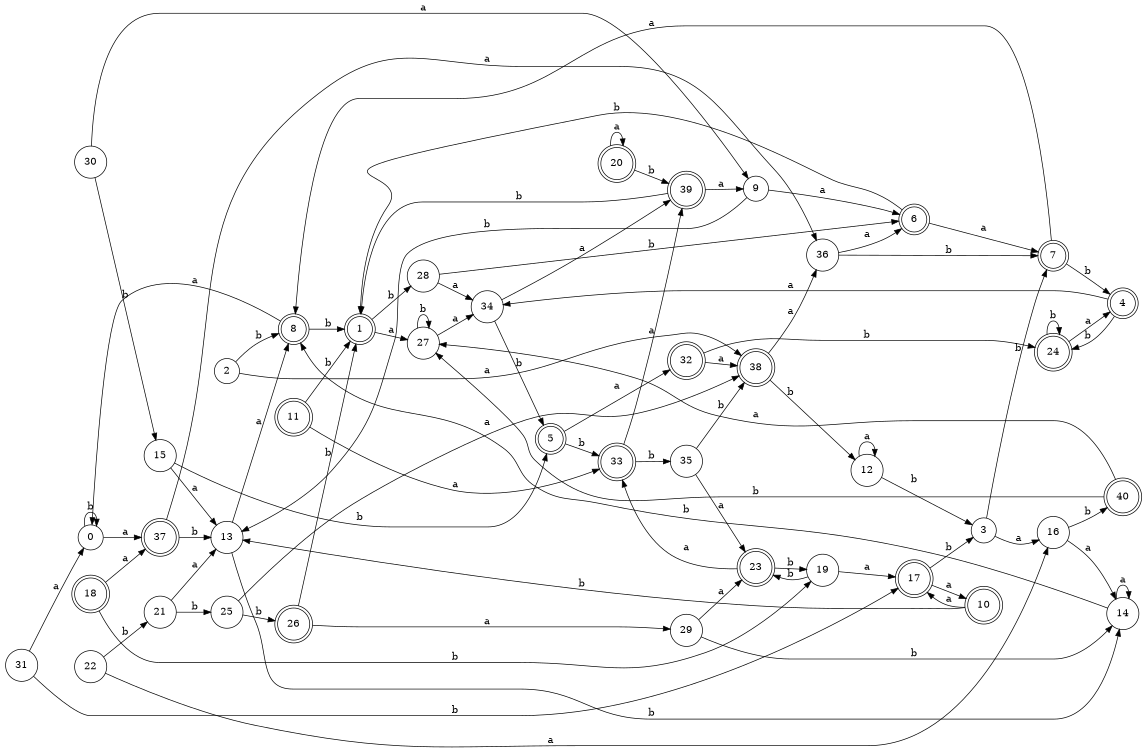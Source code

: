 digraph n33_6 {
__start0 [label="" shape="none"];

rankdir=LR;
size="8,5";

s0 [style="filled", color="black", fillcolor="white" shape="circle", label="0"];
s1 [style="rounded,filled", color="black", fillcolor="white" shape="doublecircle", label="1"];
s2 [style="filled", color="black", fillcolor="white" shape="circle", label="2"];
s3 [style="filled", color="black", fillcolor="white" shape="circle", label="3"];
s4 [style="rounded,filled", color="black", fillcolor="white" shape="doublecircle", label="4"];
s5 [style="rounded,filled", color="black", fillcolor="white" shape="doublecircle", label="5"];
s6 [style="rounded,filled", color="black", fillcolor="white" shape="doublecircle", label="6"];
s7 [style="rounded,filled", color="black", fillcolor="white" shape="doublecircle", label="7"];
s8 [style="rounded,filled", color="black", fillcolor="white" shape="doublecircle", label="8"];
s9 [style="filled", color="black", fillcolor="white" shape="circle", label="9"];
s10 [style="rounded,filled", color="black", fillcolor="white" shape="doublecircle", label="10"];
s11 [style="rounded,filled", color="black", fillcolor="white" shape="doublecircle", label="11"];
s12 [style="filled", color="black", fillcolor="white" shape="circle", label="12"];
s13 [style="filled", color="black", fillcolor="white" shape="circle", label="13"];
s14 [style="filled", color="black", fillcolor="white" shape="circle", label="14"];
s15 [style="filled", color="black", fillcolor="white" shape="circle", label="15"];
s16 [style="filled", color="black", fillcolor="white" shape="circle", label="16"];
s17 [style="rounded,filled", color="black", fillcolor="white" shape="doublecircle", label="17"];
s18 [style="rounded,filled", color="black", fillcolor="white" shape="doublecircle", label="18"];
s19 [style="filled", color="black", fillcolor="white" shape="circle", label="19"];
s20 [style="rounded,filled", color="black", fillcolor="white" shape="doublecircle", label="20"];
s21 [style="filled", color="black", fillcolor="white" shape="circle", label="21"];
s22 [style="filled", color="black", fillcolor="white" shape="circle", label="22"];
s23 [style="rounded,filled", color="black", fillcolor="white" shape="doublecircle", label="23"];
s24 [style="rounded,filled", color="black", fillcolor="white" shape="doublecircle", label="24"];
s25 [style="filled", color="black", fillcolor="white" shape="circle", label="25"];
s26 [style="rounded,filled", color="black", fillcolor="white" shape="doublecircle", label="26"];
s27 [style="filled", color="black", fillcolor="white" shape="circle", label="27"];
s28 [style="filled", color="black", fillcolor="white" shape="circle", label="28"];
s29 [style="filled", color="black", fillcolor="white" shape="circle", label="29"];
s30 [style="filled", color="black", fillcolor="white" shape="circle", label="30"];
s31 [style="filled", color="black", fillcolor="white" shape="circle", label="31"];
s32 [style="rounded,filled", color="black", fillcolor="white" shape="doublecircle", label="32"];
s33 [style="rounded,filled", color="black", fillcolor="white" shape="doublecircle", label="33"];
s34 [style="filled", color="black", fillcolor="white" shape="circle", label="34"];
s35 [style="filled", color="black", fillcolor="white" shape="circle", label="35"];
s36 [style="filled", color="black", fillcolor="white" shape="circle", label="36"];
s37 [style="rounded,filled", color="black", fillcolor="white" shape="doublecircle", label="37"];
s38 [style="rounded,filled", color="black", fillcolor="white" shape="doublecircle", label="38"];
s39 [style="rounded,filled", color="black", fillcolor="white" shape="doublecircle", label="39"];
s40 [style="rounded,filled", color="black", fillcolor="white" shape="doublecircle", label="40"];
s0 -> s37 [label="a"];
s0 -> s0 [label="b"];
s1 -> s27 [label="a"];
s1 -> s28 [label="b"];
s2 -> s38 [label="a"];
s2 -> s8 [label="b"];
s3 -> s16 [label="a"];
s3 -> s7 [label="b"];
s4 -> s34 [label="a"];
s4 -> s24 [label="b"];
s5 -> s32 [label="a"];
s5 -> s33 [label="b"];
s6 -> s7 [label="a"];
s6 -> s1 [label="b"];
s7 -> s8 [label="a"];
s7 -> s4 [label="b"];
s8 -> s0 [label="a"];
s8 -> s1 [label="b"];
s9 -> s6 [label="a"];
s9 -> s13 [label="b"];
s10 -> s17 [label="a"];
s10 -> s13 [label="b"];
s11 -> s33 [label="a"];
s11 -> s1 [label="b"];
s12 -> s12 [label="a"];
s12 -> s3 [label="b"];
s13 -> s8 [label="a"];
s13 -> s14 [label="b"];
s14 -> s14 [label="a"];
s14 -> s8 [label="b"];
s15 -> s13 [label="a"];
s15 -> s5 [label="b"];
s16 -> s14 [label="a"];
s16 -> s40 [label="b"];
s17 -> s10 [label="a"];
s17 -> s3 [label="b"];
s18 -> s37 [label="a"];
s18 -> s19 [label="b"];
s19 -> s17 [label="a"];
s19 -> s23 [label="b"];
s20 -> s20 [label="a"];
s20 -> s39 [label="b"];
s21 -> s13 [label="a"];
s21 -> s25 [label="b"];
s22 -> s16 [label="a"];
s22 -> s21 [label="b"];
s23 -> s33 [label="a"];
s23 -> s19 [label="b"];
s24 -> s4 [label="a"];
s24 -> s24 [label="b"];
s25 -> s38 [label="a"];
s25 -> s26 [label="b"];
s26 -> s29 [label="a"];
s26 -> s1 [label="b"];
s27 -> s34 [label="a"];
s27 -> s27 [label="b"];
s28 -> s34 [label="a"];
s28 -> s6 [label="b"];
s29 -> s23 [label="a"];
s29 -> s14 [label="b"];
s30 -> s9 [label="a"];
s30 -> s15 [label="b"];
s31 -> s0 [label="a"];
s31 -> s17 [label="b"];
s32 -> s38 [label="a"];
s32 -> s24 [label="b"];
s33 -> s39 [label="a"];
s33 -> s35 [label="b"];
s34 -> s39 [label="a"];
s34 -> s5 [label="b"];
s35 -> s23 [label="a"];
s35 -> s38 [label="b"];
s36 -> s6 [label="a"];
s36 -> s7 [label="b"];
s37 -> s36 [label="a"];
s37 -> s13 [label="b"];
s38 -> s36 [label="a"];
s38 -> s12 [label="b"];
s39 -> s9 [label="a"];
s39 -> s1 [label="b"];
s40 -> s27 [label="a"];
s40 -> s27 [label="b"];

}